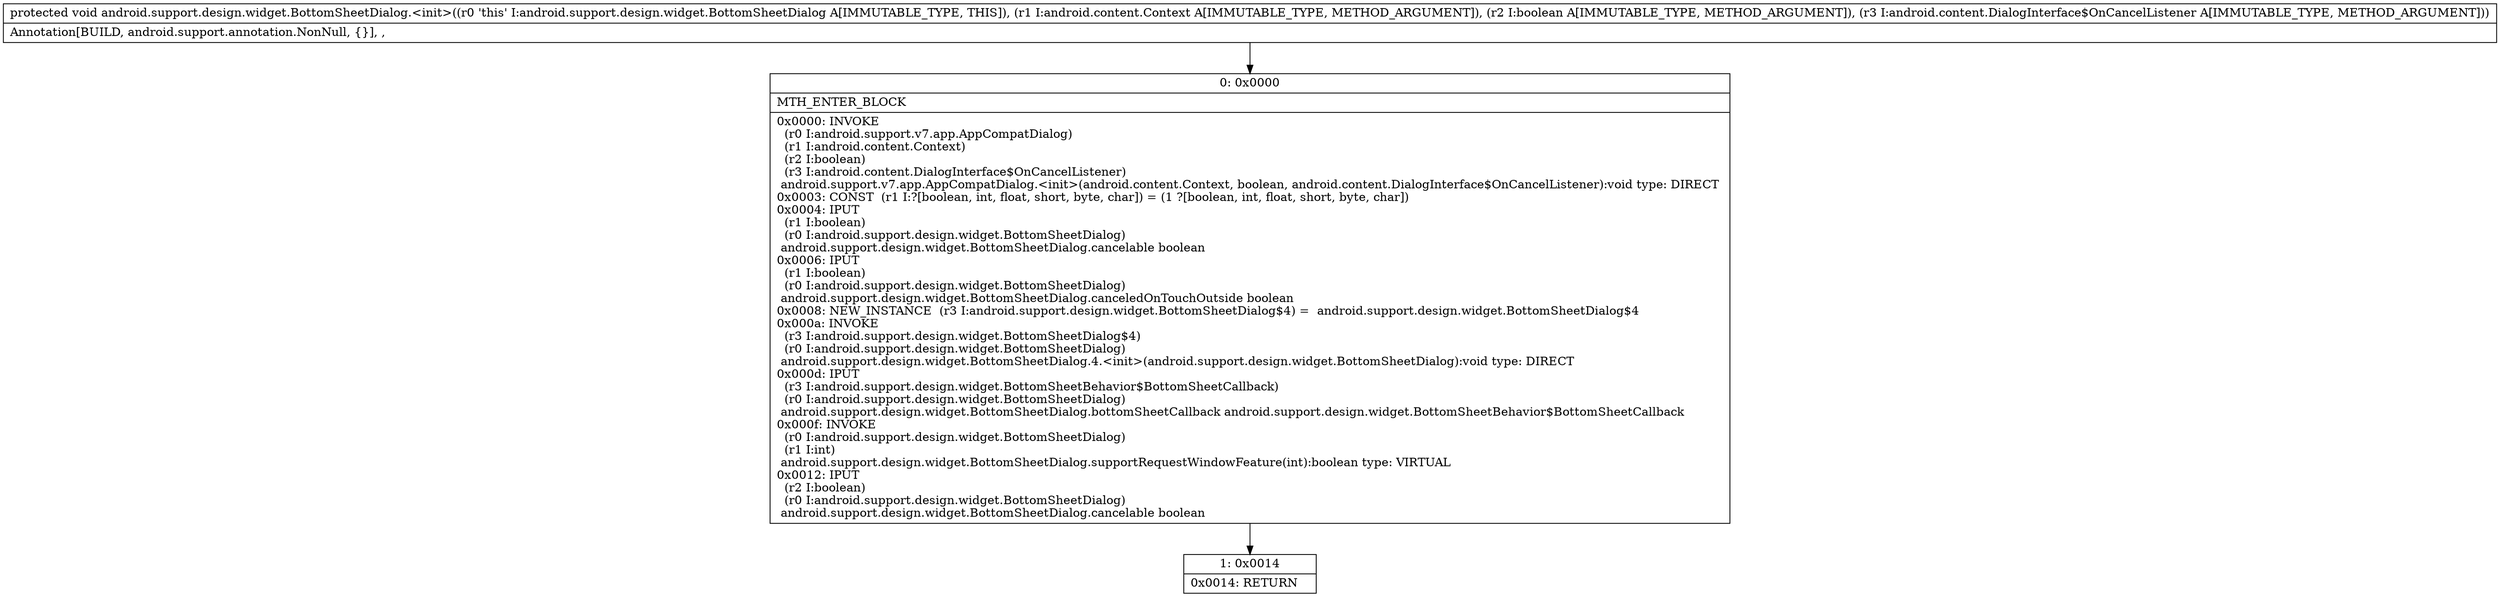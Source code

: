 digraph "CFG forandroid.support.design.widget.BottomSheetDialog.\<init\>(Landroid\/content\/Context;ZLandroid\/content\/DialogInterface$OnCancelListener;)V" {
Node_0 [shape=record,label="{0\:\ 0x0000|MTH_ENTER_BLOCK\l|0x0000: INVOKE  \l  (r0 I:android.support.v7.app.AppCompatDialog)\l  (r1 I:android.content.Context)\l  (r2 I:boolean)\l  (r3 I:android.content.DialogInterface$OnCancelListener)\l android.support.v7.app.AppCompatDialog.\<init\>(android.content.Context, boolean, android.content.DialogInterface$OnCancelListener):void type: DIRECT \l0x0003: CONST  (r1 I:?[boolean, int, float, short, byte, char]) = (1 ?[boolean, int, float, short, byte, char]) \l0x0004: IPUT  \l  (r1 I:boolean)\l  (r0 I:android.support.design.widget.BottomSheetDialog)\l android.support.design.widget.BottomSheetDialog.cancelable boolean \l0x0006: IPUT  \l  (r1 I:boolean)\l  (r0 I:android.support.design.widget.BottomSheetDialog)\l android.support.design.widget.BottomSheetDialog.canceledOnTouchOutside boolean \l0x0008: NEW_INSTANCE  (r3 I:android.support.design.widget.BottomSheetDialog$4) =  android.support.design.widget.BottomSheetDialog$4 \l0x000a: INVOKE  \l  (r3 I:android.support.design.widget.BottomSheetDialog$4)\l  (r0 I:android.support.design.widget.BottomSheetDialog)\l android.support.design.widget.BottomSheetDialog.4.\<init\>(android.support.design.widget.BottomSheetDialog):void type: DIRECT \l0x000d: IPUT  \l  (r3 I:android.support.design.widget.BottomSheetBehavior$BottomSheetCallback)\l  (r0 I:android.support.design.widget.BottomSheetDialog)\l android.support.design.widget.BottomSheetDialog.bottomSheetCallback android.support.design.widget.BottomSheetBehavior$BottomSheetCallback \l0x000f: INVOKE  \l  (r0 I:android.support.design.widget.BottomSheetDialog)\l  (r1 I:int)\l android.support.design.widget.BottomSheetDialog.supportRequestWindowFeature(int):boolean type: VIRTUAL \l0x0012: IPUT  \l  (r2 I:boolean)\l  (r0 I:android.support.design.widget.BottomSheetDialog)\l android.support.design.widget.BottomSheetDialog.cancelable boolean \l}"];
Node_1 [shape=record,label="{1\:\ 0x0014|0x0014: RETURN   \l}"];
MethodNode[shape=record,label="{protected void android.support.design.widget.BottomSheetDialog.\<init\>((r0 'this' I:android.support.design.widget.BottomSheetDialog A[IMMUTABLE_TYPE, THIS]), (r1 I:android.content.Context A[IMMUTABLE_TYPE, METHOD_ARGUMENT]), (r2 I:boolean A[IMMUTABLE_TYPE, METHOD_ARGUMENT]), (r3 I:android.content.DialogInterface$OnCancelListener A[IMMUTABLE_TYPE, METHOD_ARGUMENT]))  | Annotation[BUILD, android.support.annotation.NonNull, \{\}], , \l}"];
MethodNode -> Node_0;
Node_0 -> Node_1;
}

